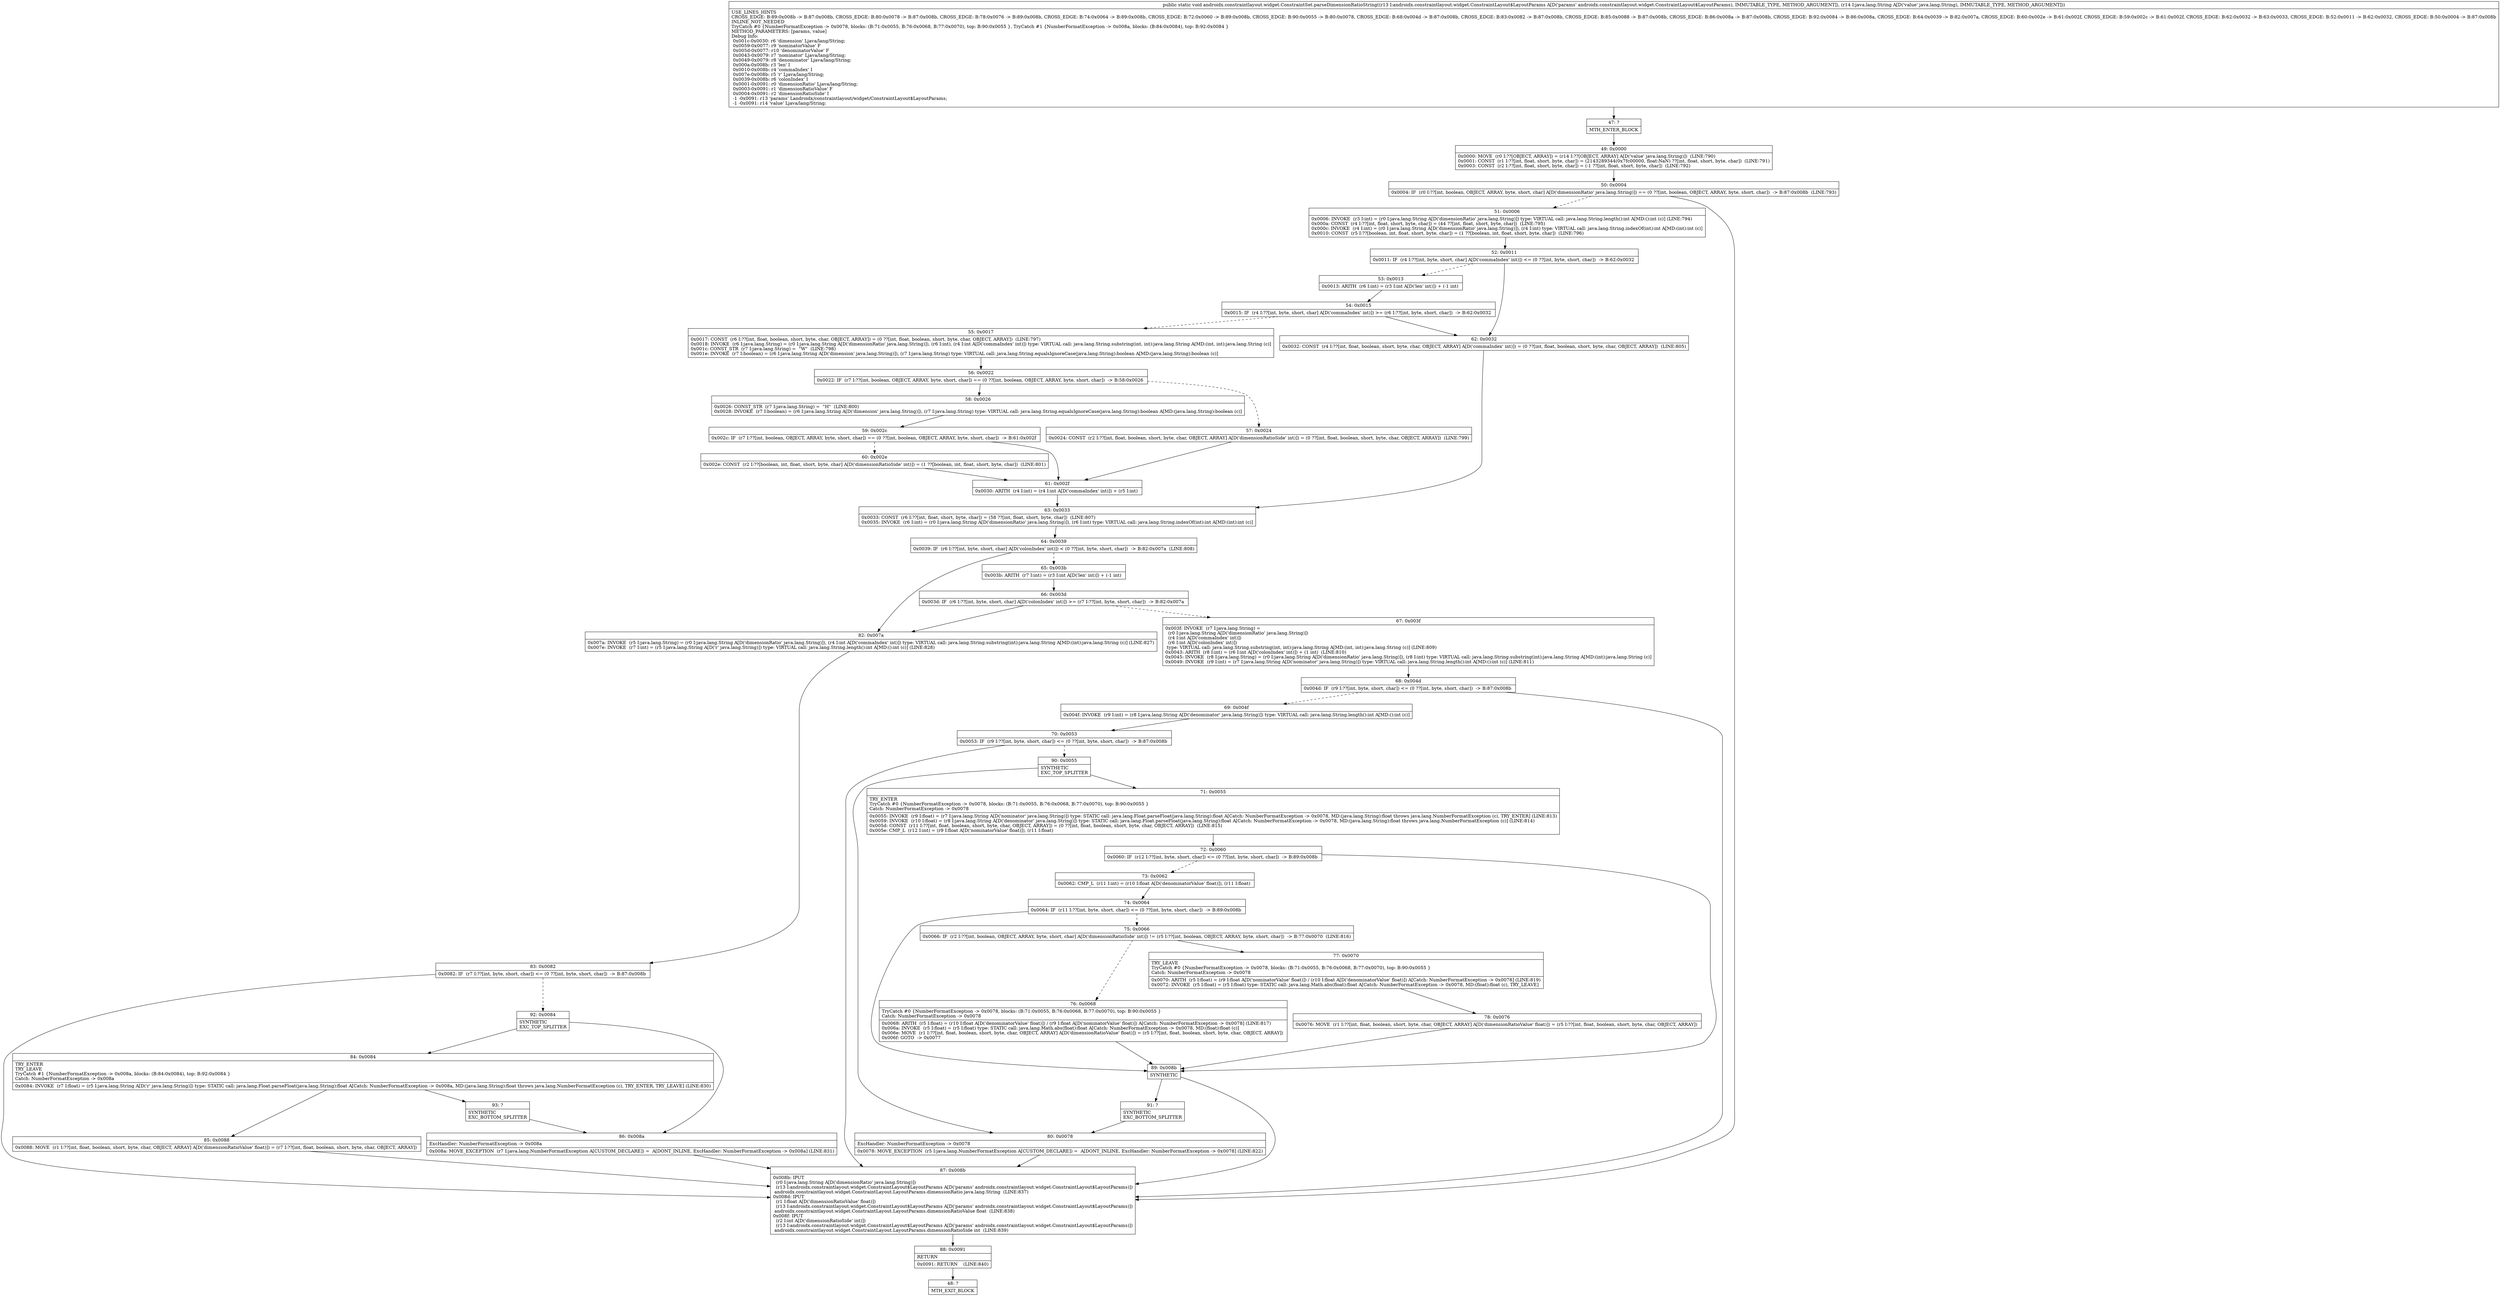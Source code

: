 digraph "CFG forandroidx.constraintlayout.widget.ConstraintSet.parseDimensionRatioString(Landroidx\/constraintlayout\/widget\/ConstraintLayout$LayoutParams;Ljava\/lang\/String;)V" {
Node_47 [shape=record,label="{47\:\ ?|MTH_ENTER_BLOCK\l}"];
Node_49 [shape=record,label="{49\:\ 0x0000|0x0000: MOVE  (r0 I:??[OBJECT, ARRAY]) = (r14 I:??[OBJECT, ARRAY] A[D('value' java.lang.String)])  (LINE:790)\l0x0001: CONST  (r1 I:??[int, float, short, byte, char]) = (2143289344(0x7fc00000, float:NaN) ??[int, float, short, byte, char])  (LINE:791)\l0x0003: CONST  (r2 I:??[int, float, short, byte, char]) = (\-1 ??[int, float, short, byte, char])  (LINE:792)\l}"];
Node_50 [shape=record,label="{50\:\ 0x0004|0x0004: IF  (r0 I:??[int, boolean, OBJECT, ARRAY, byte, short, char] A[D('dimensionRatio' java.lang.String)]) == (0 ??[int, boolean, OBJECT, ARRAY, byte, short, char])  \-\> B:87:0x008b  (LINE:793)\l}"];
Node_51 [shape=record,label="{51\:\ 0x0006|0x0006: INVOKE  (r3 I:int) = (r0 I:java.lang.String A[D('dimensionRatio' java.lang.String)]) type: VIRTUAL call: java.lang.String.length():int A[MD:():int (c)] (LINE:794)\l0x000a: CONST  (r4 I:??[int, float, short, byte, char]) = (44 ??[int, float, short, byte, char])  (LINE:795)\l0x000c: INVOKE  (r4 I:int) = (r0 I:java.lang.String A[D('dimensionRatio' java.lang.String)]), (r4 I:int) type: VIRTUAL call: java.lang.String.indexOf(int):int A[MD:(int):int (c)]\l0x0010: CONST  (r5 I:??[boolean, int, float, short, byte, char]) = (1 ??[boolean, int, float, short, byte, char])  (LINE:796)\l}"];
Node_52 [shape=record,label="{52\:\ 0x0011|0x0011: IF  (r4 I:??[int, byte, short, char] A[D('commaIndex' int)]) \<= (0 ??[int, byte, short, char])  \-\> B:62:0x0032 \l}"];
Node_53 [shape=record,label="{53\:\ 0x0013|0x0013: ARITH  (r6 I:int) = (r3 I:int A[D('len' int)]) + (\-1 int) \l}"];
Node_54 [shape=record,label="{54\:\ 0x0015|0x0015: IF  (r4 I:??[int, byte, short, char] A[D('commaIndex' int)]) \>= (r6 I:??[int, byte, short, char])  \-\> B:62:0x0032 \l}"];
Node_55 [shape=record,label="{55\:\ 0x0017|0x0017: CONST  (r6 I:??[int, float, boolean, short, byte, char, OBJECT, ARRAY]) = (0 ??[int, float, boolean, short, byte, char, OBJECT, ARRAY])  (LINE:797)\l0x0018: INVOKE  (r6 I:java.lang.String) = (r0 I:java.lang.String A[D('dimensionRatio' java.lang.String)]), (r6 I:int), (r4 I:int A[D('commaIndex' int)]) type: VIRTUAL call: java.lang.String.substring(int, int):java.lang.String A[MD:(int, int):java.lang.String (c)]\l0x001c: CONST_STR  (r7 I:java.lang.String) =  \"W\"  (LINE:798)\l0x001e: INVOKE  (r7 I:boolean) = (r6 I:java.lang.String A[D('dimension' java.lang.String)]), (r7 I:java.lang.String) type: VIRTUAL call: java.lang.String.equalsIgnoreCase(java.lang.String):boolean A[MD:(java.lang.String):boolean (c)]\l}"];
Node_56 [shape=record,label="{56\:\ 0x0022|0x0022: IF  (r7 I:??[int, boolean, OBJECT, ARRAY, byte, short, char]) == (0 ??[int, boolean, OBJECT, ARRAY, byte, short, char])  \-\> B:58:0x0026 \l}"];
Node_57 [shape=record,label="{57\:\ 0x0024|0x0024: CONST  (r2 I:??[int, float, boolean, short, byte, char, OBJECT, ARRAY] A[D('dimensionRatioSide' int)]) = (0 ??[int, float, boolean, short, byte, char, OBJECT, ARRAY])  (LINE:799)\l}"];
Node_61 [shape=record,label="{61\:\ 0x002f|0x0030: ARITH  (r4 I:int) = (r4 I:int A[D('commaIndex' int)]) + (r5 I:int) \l}"];
Node_63 [shape=record,label="{63\:\ 0x0033|0x0033: CONST  (r6 I:??[int, float, short, byte, char]) = (58 ??[int, float, short, byte, char])  (LINE:807)\l0x0035: INVOKE  (r6 I:int) = (r0 I:java.lang.String A[D('dimensionRatio' java.lang.String)]), (r6 I:int) type: VIRTUAL call: java.lang.String.indexOf(int):int A[MD:(int):int (c)]\l}"];
Node_64 [shape=record,label="{64\:\ 0x0039|0x0039: IF  (r6 I:??[int, byte, short, char] A[D('colonIndex' int)]) \< (0 ??[int, byte, short, char])  \-\> B:82:0x007a  (LINE:808)\l}"];
Node_65 [shape=record,label="{65\:\ 0x003b|0x003b: ARITH  (r7 I:int) = (r3 I:int A[D('len' int)]) + (\-1 int) \l}"];
Node_66 [shape=record,label="{66\:\ 0x003d|0x003d: IF  (r6 I:??[int, byte, short, char] A[D('colonIndex' int)]) \>= (r7 I:??[int, byte, short, char])  \-\> B:82:0x007a \l}"];
Node_67 [shape=record,label="{67\:\ 0x003f|0x003f: INVOKE  (r7 I:java.lang.String) = \l  (r0 I:java.lang.String A[D('dimensionRatio' java.lang.String)])\l  (r4 I:int A[D('commaIndex' int)])\l  (r6 I:int A[D('colonIndex' int)])\l type: VIRTUAL call: java.lang.String.substring(int, int):java.lang.String A[MD:(int, int):java.lang.String (c)] (LINE:809)\l0x0043: ARITH  (r8 I:int) = (r6 I:int A[D('colonIndex' int)]) + (1 int)  (LINE:810)\l0x0045: INVOKE  (r8 I:java.lang.String) = (r0 I:java.lang.String A[D('dimensionRatio' java.lang.String)]), (r8 I:int) type: VIRTUAL call: java.lang.String.substring(int):java.lang.String A[MD:(int):java.lang.String (c)]\l0x0049: INVOKE  (r9 I:int) = (r7 I:java.lang.String A[D('nominator' java.lang.String)]) type: VIRTUAL call: java.lang.String.length():int A[MD:():int (c)] (LINE:811)\l}"];
Node_68 [shape=record,label="{68\:\ 0x004d|0x004d: IF  (r9 I:??[int, byte, short, char]) \<= (0 ??[int, byte, short, char])  \-\> B:87:0x008b \l}"];
Node_69 [shape=record,label="{69\:\ 0x004f|0x004f: INVOKE  (r9 I:int) = (r8 I:java.lang.String A[D('denominator' java.lang.String)]) type: VIRTUAL call: java.lang.String.length():int A[MD:():int (c)]\l}"];
Node_70 [shape=record,label="{70\:\ 0x0053|0x0053: IF  (r9 I:??[int, byte, short, char]) \<= (0 ??[int, byte, short, char])  \-\> B:87:0x008b \l}"];
Node_90 [shape=record,label="{90\:\ 0x0055|SYNTHETIC\lEXC_TOP_SPLITTER\l}"];
Node_71 [shape=record,label="{71\:\ 0x0055|TRY_ENTER\lTryCatch #0 \{NumberFormatException \-\> 0x0078, blocks: (B:71:0x0055, B:76:0x0068, B:77:0x0070), top: B:90:0x0055 \}\lCatch: NumberFormatException \-\> 0x0078\l|0x0055: INVOKE  (r9 I:float) = (r7 I:java.lang.String A[D('nominator' java.lang.String)]) type: STATIC call: java.lang.Float.parseFloat(java.lang.String):float A[Catch: NumberFormatException \-\> 0x0078, MD:(java.lang.String):float throws java.lang.NumberFormatException (c), TRY_ENTER] (LINE:813)\l0x0059: INVOKE  (r10 I:float) = (r8 I:java.lang.String A[D('denominator' java.lang.String)]) type: STATIC call: java.lang.Float.parseFloat(java.lang.String):float A[Catch: NumberFormatException \-\> 0x0078, MD:(java.lang.String):float throws java.lang.NumberFormatException (c)] (LINE:814)\l0x005d: CONST  (r11 I:??[int, float, boolean, short, byte, char, OBJECT, ARRAY]) = (0 ??[int, float, boolean, short, byte, char, OBJECT, ARRAY])  (LINE:815)\l0x005e: CMP_L  (r12 I:int) = (r9 I:float A[D('nominatorValue' float)]), (r11 I:float) \l}"];
Node_72 [shape=record,label="{72\:\ 0x0060|0x0060: IF  (r12 I:??[int, byte, short, char]) \<= (0 ??[int, byte, short, char])  \-\> B:89:0x008b \l}"];
Node_73 [shape=record,label="{73\:\ 0x0062|0x0062: CMP_L  (r11 I:int) = (r10 I:float A[D('denominatorValue' float)]), (r11 I:float) \l}"];
Node_74 [shape=record,label="{74\:\ 0x0064|0x0064: IF  (r11 I:??[int, byte, short, char]) \<= (0 ??[int, byte, short, char])  \-\> B:89:0x008b \l}"];
Node_75 [shape=record,label="{75\:\ 0x0066|0x0066: IF  (r2 I:??[int, boolean, OBJECT, ARRAY, byte, short, char] A[D('dimensionRatioSide' int)]) != (r5 I:??[int, boolean, OBJECT, ARRAY, byte, short, char])  \-\> B:77:0x0070  (LINE:816)\l}"];
Node_76 [shape=record,label="{76\:\ 0x0068|TryCatch #0 \{NumberFormatException \-\> 0x0078, blocks: (B:71:0x0055, B:76:0x0068, B:77:0x0070), top: B:90:0x0055 \}\lCatch: NumberFormatException \-\> 0x0078\l|0x0068: ARITH  (r5 I:float) = (r10 I:float A[D('denominatorValue' float)]) \/ (r9 I:float A[D('nominatorValue' float)]) A[Catch: NumberFormatException \-\> 0x0078] (LINE:817)\l0x006a: INVOKE  (r5 I:float) = (r5 I:float) type: STATIC call: java.lang.Math.abs(float):float A[Catch: NumberFormatException \-\> 0x0078, MD:(float):float (c)]\l0x006e: MOVE  (r1 I:??[int, float, boolean, short, byte, char, OBJECT, ARRAY] A[D('dimensionRatioValue' float)]) = (r5 I:??[int, float, boolean, short, byte, char, OBJECT, ARRAY]) \l0x006f: GOTO  \-\> 0x0077 \l}"];
Node_77 [shape=record,label="{77\:\ 0x0070|TRY_LEAVE\lTryCatch #0 \{NumberFormatException \-\> 0x0078, blocks: (B:71:0x0055, B:76:0x0068, B:77:0x0070), top: B:90:0x0055 \}\lCatch: NumberFormatException \-\> 0x0078\l|0x0070: ARITH  (r5 I:float) = (r9 I:float A[D('nominatorValue' float)]) \/ (r10 I:float A[D('denominatorValue' float)]) A[Catch: NumberFormatException \-\> 0x0078] (LINE:819)\l0x0072: INVOKE  (r5 I:float) = (r5 I:float) type: STATIC call: java.lang.Math.abs(float):float A[Catch: NumberFormatException \-\> 0x0078, MD:(float):float (c), TRY_LEAVE]\l}"];
Node_78 [shape=record,label="{78\:\ 0x0076|0x0076: MOVE  (r1 I:??[int, float, boolean, short, byte, char, OBJECT, ARRAY] A[D('dimensionRatioValue' float)]) = (r5 I:??[int, float, boolean, short, byte, char, OBJECT, ARRAY]) \l}"];
Node_89 [shape=record,label="{89\:\ 0x008b|SYNTHETIC\l}"];
Node_91 [shape=record,label="{91\:\ ?|SYNTHETIC\lEXC_BOTTOM_SPLITTER\l}"];
Node_80 [shape=record,label="{80\:\ 0x0078|ExcHandler: NumberFormatException \-\> 0x0078\l|0x0078: MOVE_EXCEPTION  (r5 I:java.lang.NumberFormatException A[CUSTOM_DECLARE]) =  A[DONT_INLINE, ExcHandler: NumberFormatException \-\> 0x0078] (LINE:822)\l}"];
Node_82 [shape=record,label="{82\:\ 0x007a|0x007a: INVOKE  (r5 I:java.lang.String) = (r0 I:java.lang.String A[D('dimensionRatio' java.lang.String)]), (r4 I:int A[D('commaIndex' int)]) type: VIRTUAL call: java.lang.String.substring(int):java.lang.String A[MD:(int):java.lang.String (c)] (LINE:827)\l0x007e: INVOKE  (r7 I:int) = (r5 I:java.lang.String A[D('r' java.lang.String)]) type: VIRTUAL call: java.lang.String.length():int A[MD:():int (c)] (LINE:828)\l}"];
Node_83 [shape=record,label="{83\:\ 0x0082|0x0082: IF  (r7 I:??[int, byte, short, char]) \<= (0 ??[int, byte, short, char])  \-\> B:87:0x008b \l}"];
Node_92 [shape=record,label="{92\:\ 0x0084|SYNTHETIC\lEXC_TOP_SPLITTER\l}"];
Node_84 [shape=record,label="{84\:\ 0x0084|TRY_ENTER\lTRY_LEAVE\lTryCatch #1 \{NumberFormatException \-\> 0x008a, blocks: (B:84:0x0084), top: B:92:0x0084 \}\lCatch: NumberFormatException \-\> 0x008a\l|0x0084: INVOKE  (r7 I:float) = (r5 I:java.lang.String A[D('r' java.lang.String)]) type: STATIC call: java.lang.Float.parseFloat(java.lang.String):float A[Catch: NumberFormatException \-\> 0x008a, MD:(java.lang.String):float throws java.lang.NumberFormatException (c), TRY_ENTER, TRY_LEAVE] (LINE:830)\l}"];
Node_85 [shape=record,label="{85\:\ 0x0088|0x0088: MOVE  (r1 I:??[int, float, boolean, short, byte, char, OBJECT, ARRAY] A[D('dimensionRatioValue' float)]) = (r7 I:??[int, float, boolean, short, byte, char, OBJECT, ARRAY]) \l}"];
Node_93 [shape=record,label="{93\:\ ?|SYNTHETIC\lEXC_BOTTOM_SPLITTER\l}"];
Node_86 [shape=record,label="{86\:\ 0x008a|ExcHandler: NumberFormatException \-\> 0x008a\l|0x008a: MOVE_EXCEPTION  (r7 I:java.lang.NumberFormatException A[CUSTOM_DECLARE]) =  A[DONT_INLINE, ExcHandler: NumberFormatException \-\> 0x008a] (LINE:831)\l}"];
Node_58 [shape=record,label="{58\:\ 0x0026|0x0026: CONST_STR  (r7 I:java.lang.String) =  \"H\"  (LINE:800)\l0x0028: INVOKE  (r7 I:boolean) = (r6 I:java.lang.String A[D('dimension' java.lang.String)]), (r7 I:java.lang.String) type: VIRTUAL call: java.lang.String.equalsIgnoreCase(java.lang.String):boolean A[MD:(java.lang.String):boolean (c)]\l}"];
Node_59 [shape=record,label="{59\:\ 0x002c|0x002c: IF  (r7 I:??[int, boolean, OBJECT, ARRAY, byte, short, char]) == (0 ??[int, boolean, OBJECT, ARRAY, byte, short, char])  \-\> B:61:0x002f \l}"];
Node_60 [shape=record,label="{60\:\ 0x002e|0x002e: CONST  (r2 I:??[boolean, int, float, short, byte, char] A[D('dimensionRatioSide' int)]) = (1 ??[boolean, int, float, short, byte, char])  (LINE:801)\l}"];
Node_62 [shape=record,label="{62\:\ 0x0032|0x0032: CONST  (r4 I:??[int, float, boolean, short, byte, char, OBJECT, ARRAY] A[D('commaIndex' int)]) = (0 ??[int, float, boolean, short, byte, char, OBJECT, ARRAY])  (LINE:805)\l}"];
Node_87 [shape=record,label="{87\:\ 0x008b|0x008b: IPUT  \l  (r0 I:java.lang.String A[D('dimensionRatio' java.lang.String)])\l  (r13 I:androidx.constraintlayout.widget.ConstraintLayout$LayoutParams A[D('params' androidx.constraintlayout.widget.ConstraintLayout$LayoutParams)])\l androidx.constraintlayout.widget.ConstraintLayout.LayoutParams.dimensionRatio java.lang.String  (LINE:837)\l0x008d: IPUT  \l  (r1 I:float A[D('dimensionRatioValue' float)])\l  (r13 I:androidx.constraintlayout.widget.ConstraintLayout$LayoutParams A[D('params' androidx.constraintlayout.widget.ConstraintLayout$LayoutParams)])\l androidx.constraintlayout.widget.ConstraintLayout.LayoutParams.dimensionRatioValue float  (LINE:838)\l0x008f: IPUT  \l  (r2 I:int A[D('dimensionRatioSide' int)])\l  (r13 I:androidx.constraintlayout.widget.ConstraintLayout$LayoutParams A[D('params' androidx.constraintlayout.widget.ConstraintLayout$LayoutParams)])\l androidx.constraintlayout.widget.ConstraintLayout.LayoutParams.dimensionRatioSide int  (LINE:839)\l}"];
Node_88 [shape=record,label="{88\:\ 0x0091|RETURN\l|0x0091: RETURN    (LINE:840)\l}"];
Node_48 [shape=record,label="{48\:\ ?|MTH_EXIT_BLOCK\l}"];
MethodNode[shape=record,label="{public static void androidx.constraintlayout.widget.ConstraintSet.parseDimensionRatioString((r13 I:androidx.constraintlayout.widget.ConstraintLayout$LayoutParams A[D('params' androidx.constraintlayout.widget.ConstraintLayout$LayoutParams), IMMUTABLE_TYPE, METHOD_ARGUMENT]), (r14 I:java.lang.String A[D('value' java.lang.String), IMMUTABLE_TYPE, METHOD_ARGUMENT]))  | USE_LINES_HINTS\lCROSS_EDGE: B:89:0x008b \-\> B:87:0x008b, CROSS_EDGE: B:80:0x0078 \-\> B:87:0x008b, CROSS_EDGE: B:78:0x0076 \-\> B:89:0x008b, CROSS_EDGE: B:74:0x0064 \-\> B:89:0x008b, CROSS_EDGE: B:72:0x0060 \-\> B:89:0x008b, CROSS_EDGE: B:90:0x0055 \-\> B:80:0x0078, CROSS_EDGE: B:68:0x004d \-\> B:87:0x008b, CROSS_EDGE: B:83:0x0082 \-\> B:87:0x008b, CROSS_EDGE: B:85:0x0088 \-\> B:87:0x008b, CROSS_EDGE: B:86:0x008a \-\> B:87:0x008b, CROSS_EDGE: B:92:0x0084 \-\> B:86:0x008a, CROSS_EDGE: B:64:0x0039 \-\> B:82:0x007a, CROSS_EDGE: B:60:0x002e \-\> B:61:0x002f, CROSS_EDGE: B:59:0x002c \-\> B:61:0x002f, CROSS_EDGE: B:62:0x0032 \-\> B:63:0x0033, CROSS_EDGE: B:52:0x0011 \-\> B:62:0x0032, CROSS_EDGE: B:50:0x0004 \-\> B:87:0x008b\lINLINE_NOT_NEEDED\lTryCatch #0 \{NumberFormatException \-\> 0x0078, blocks: (B:71:0x0055, B:76:0x0068, B:77:0x0070), top: B:90:0x0055 \}, TryCatch #1 \{NumberFormatException \-\> 0x008a, blocks: (B:84:0x0084), top: B:92:0x0084 \}\lMETHOD_PARAMETERS: [params, value]\lDebug Info:\l  0x001c\-0x0030: r6 'dimension' Ljava\/lang\/String;\l  0x0059\-0x0077: r9 'nominatorValue' F\l  0x005d\-0x0077: r10 'denominatorValue' F\l  0x0043\-0x0079: r7 'nominator' Ljava\/lang\/String;\l  0x0049\-0x0079: r8 'denominator' Ljava\/lang\/String;\l  0x000a\-0x008b: r3 'len' I\l  0x0010\-0x008b: r4 'commaIndex' I\l  0x007e\-0x008b: r5 'r' Ljava\/lang\/String;\l  0x0039\-0x008b: r6 'colonIndex' I\l  0x0001\-0x0091: r0 'dimensionRatio' Ljava\/lang\/String;\l  0x0003\-0x0091: r1 'dimensionRatioValue' F\l  0x0004\-0x0091: r2 'dimensionRatioSide' I\l  \-1 \-0x0091: r13 'params' Landroidx\/constraintlayout\/widget\/ConstraintLayout$LayoutParams;\l  \-1 \-0x0091: r14 'value' Ljava\/lang\/String;\l}"];
MethodNode -> Node_47;Node_47 -> Node_49;
Node_49 -> Node_50;
Node_50 -> Node_51[style=dashed];
Node_50 -> Node_87;
Node_51 -> Node_52;
Node_52 -> Node_53[style=dashed];
Node_52 -> Node_62;
Node_53 -> Node_54;
Node_54 -> Node_55[style=dashed];
Node_54 -> Node_62;
Node_55 -> Node_56;
Node_56 -> Node_57[style=dashed];
Node_56 -> Node_58;
Node_57 -> Node_61;
Node_61 -> Node_63;
Node_63 -> Node_64;
Node_64 -> Node_65[style=dashed];
Node_64 -> Node_82;
Node_65 -> Node_66;
Node_66 -> Node_67[style=dashed];
Node_66 -> Node_82;
Node_67 -> Node_68;
Node_68 -> Node_69[style=dashed];
Node_68 -> Node_87;
Node_69 -> Node_70;
Node_70 -> Node_87;
Node_70 -> Node_90[style=dashed];
Node_90 -> Node_71;
Node_90 -> Node_80;
Node_71 -> Node_72;
Node_72 -> Node_73[style=dashed];
Node_72 -> Node_89;
Node_73 -> Node_74;
Node_74 -> Node_75[style=dashed];
Node_74 -> Node_89;
Node_75 -> Node_76[style=dashed];
Node_75 -> Node_77;
Node_76 -> Node_89;
Node_77 -> Node_78;
Node_78 -> Node_89;
Node_89 -> Node_87;
Node_89 -> Node_91;
Node_91 -> Node_80;
Node_80 -> Node_87;
Node_82 -> Node_83;
Node_83 -> Node_87;
Node_83 -> Node_92[style=dashed];
Node_92 -> Node_84;
Node_92 -> Node_86;
Node_84 -> Node_85;
Node_84 -> Node_93;
Node_85 -> Node_87;
Node_93 -> Node_86;
Node_86 -> Node_87;
Node_58 -> Node_59;
Node_59 -> Node_60[style=dashed];
Node_59 -> Node_61;
Node_60 -> Node_61;
Node_62 -> Node_63;
Node_87 -> Node_88;
Node_88 -> Node_48;
}

